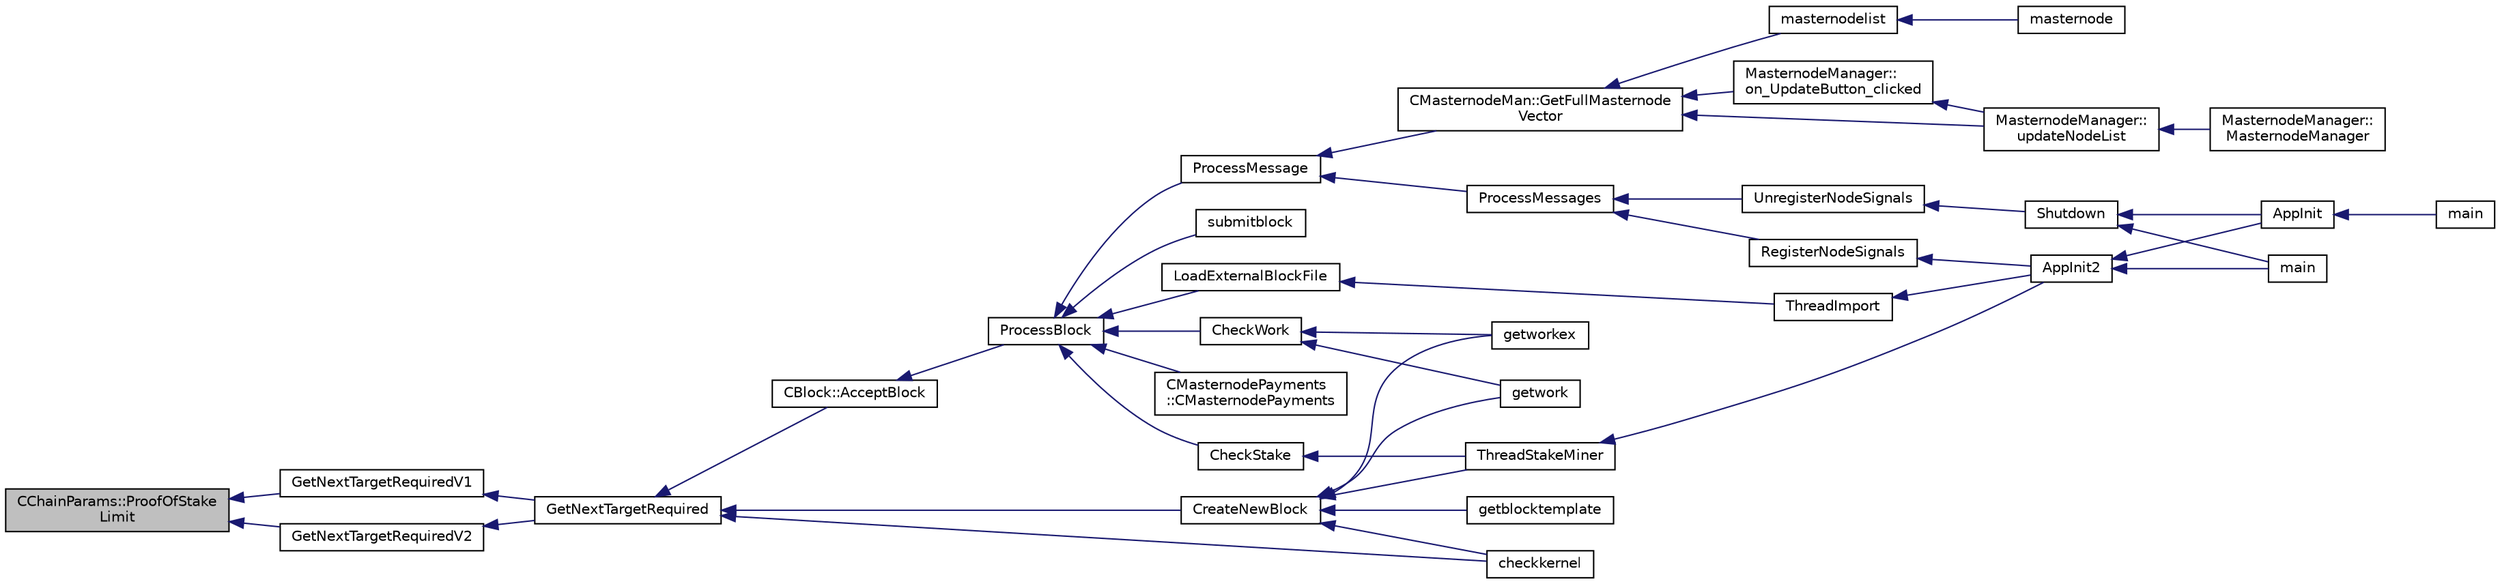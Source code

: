 digraph "CChainParams::ProofOfStakeLimit"
{
  edge [fontname="Helvetica",fontsize="10",labelfontname="Helvetica",labelfontsize="10"];
  node [fontname="Helvetica",fontsize="10",shape=record];
  rankdir="LR";
  Node1481 [label="CChainParams::ProofOfStake\lLimit",height=0.2,width=0.4,color="black", fillcolor="grey75", style="filled", fontcolor="black"];
  Node1481 -> Node1482 [dir="back",color="midnightblue",fontsize="10",style="solid",fontname="Helvetica"];
  Node1482 [label="GetNextTargetRequiredV1",height=0.2,width=0.4,color="black", fillcolor="white", style="filled",URL="$d7/d48/proofs_8h.html#a206d1c747985d51a94cdfc830357114a",tooltip="Calculate difficulty using retarget algorithm V1 by maintaining target. "];
  Node1482 -> Node1483 [dir="back",color="midnightblue",fontsize="10",style="solid",fontname="Helvetica"];
  Node1483 [label="GetNextTargetRequired",height=0.2,width=0.4,color="black", fillcolor="white", style="filled",URL="$d7/d48/proofs_8h.html#a868a58404bd61b6a82901f428d152bae",tooltip="Calculate difficulty using retarget algorithm by maintaining target. "];
  Node1483 -> Node1484 [dir="back",color="midnightblue",fontsize="10",style="solid",fontname="Helvetica"];
  Node1484 [label="CBlock::AcceptBlock",height=0.2,width=0.4,color="black", fillcolor="white", style="filled",URL="$d3/d51/class_c_block.html#a3f990a713116bd15c1f221c88b012ccf"];
  Node1484 -> Node1485 [dir="back",color="midnightblue",fontsize="10",style="solid",fontname="Helvetica"];
  Node1485 [label="ProcessBlock",height=0.2,width=0.4,color="black", fillcolor="white", style="filled",URL="$d4/dbf/main_8h.html#a7c8a7be3439bb5e1e40548a332a3cf29"];
  Node1485 -> Node1486 [dir="back",color="midnightblue",fontsize="10",style="solid",fontname="Helvetica"];
  Node1486 [label="LoadExternalBlockFile",height=0.2,width=0.4,color="black", fillcolor="white", style="filled",URL="$df/d0a/main_8cpp.html#afbdbbb5a1b376748e5460cbcf644a9af"];
  Node1486 -> Node1487 [dir="back",color="midnightblue",fontsize="10",style="solid",fontname="Helvetica"];
  Node1487 [label="ThreadImport",height=0.2,width=0.4,color="black", fillcolor="white", style="filled",URL="$d4/dbf/main_8h.html#a0189c34248cd89bbbe20d4d6045bd7c9"];
  Node1487 -> Node1488 [dir="back",color="midnightblue",fontsize="10",style="solid",fontname="Helvetica"];
  Node1488 [label="AppInit2",height=0.2,width=0.4,color="black", fillcolor="white", style="filled",URL="$d8/dc0/init_8h.html#a1a4c1bfbf6ba1db77e988b89b9cadfd3",tooltip="Initialize ion. "];
  Node1488 -> Node1489 [dir="back",color="midnightblue",fontsize="10",style="solid",fontname="Helvetica"];
  Node1489 [label="AppInit",height=0.2,width=0.4,color="black", fillcolor="white", style="filled",URL="$d4/d35/iond_8cpp.html#ac59316b767e6984e1285f0531275286b"];
  Node1489 -> Node1490 [dir="back",color="midnightblue",fontsize="10",style="solid",fontname="Helvetica"];
  Node1490 [label="main",height=0.2,width=0.4,color="black", fillcolor="white", style="filled",URL="$d4/d35/iond_8cpp.html#a0ddf1224851353fc92bfbff6f499fa97"];
  Node1488 -> Node1491 [dir="back",color="midnightblue",fontsize="10",style="solid",fontname="Helvetica"];
  Node1491 [label="main",height=0.2,width=0.4,color="black", fillcolor="white", style="filled",URL="$d5/d2d/ion_8cpp.html#a0ddf1224851353fc92bfbff6f499fa97"];
  Node1485 -> Node1492 [dir="back",color="midnightblue",fontsize="10",style="solid",fontname="Helvetica"];
  Node1492 [label="ProcessMessage",height=0.2,width=0.4,color="black", fillcolor="white", style="filled",URL="$df/d0a/main_8cpp.html#a8ba92b1a4bce3c835e887a9073d17d8e"];
  Node1492 -> Node1493 [dir="back",color="midnightblue",fontsize="10",style="solid",fontname="Helvetica"];
  Node1493 [label="ProcessMessages",height=0.2,width=0.4,color="black", fillcolor="white", style="filled",URL="$d4/dbf/main_8h.html#a196f9318f02448b85b28d612698934fd"];
  Node1493 -> Node1494 [dir="back",color="midnightblue",fontsize="10",style="solid",fontname="Helvetica"];
  Node1494 [label="RegisterNodeSignals",height=0.2,width=0.4,color="black", fillcolor="white", style="filled",URL="$d4/dbf/main_8h.html#ab02615ff65f91d69f8d786ec900baa8a",tooltip="Register with a network node to receive its signals. "];
  Node1494 -> Node1488 [dir="back",color="midnightblue",fontsize="10",style="solid",fontname="Helvetica"];
  Node1493 -> Node1495 [dir="back",color="midnightblue",fontsize="10",style="solid",fontname="Helvetica"];
  Node1495 [label="UnregisterNodeSignals",height=0.2,width=0.4,color="black", fillcolor="white", style="filled",URL="$d4/dbf/main_8h.html#a3ef0cc6e9d9d6435ee2a5569244d6ebd",tooltip="Unregister a network node. "];
  Node1495 -> Node1496 [dir="back",color="midnightblue",fontsize="10",style="solid",fontname="Helvetica"];
  Node1496 [label="Shutdown",height=0.2,width=0.4,color="black", fillcolor="white", style="filled",URL="$d8/dc0/init_8h.html#ac5f038c2b480cf9ef5e19e3eba8dbaf9"];
  Node1496 -> Node1489 [dir="back",color="midnightblue",fontsize="10",style="solid",fontname="Helvetica"];
  Node1496 -> Node1491 [dir="back",color="midnightblue",fontsize="10",style="solid",fontname="Helvetica"];
  Node1492 -> Node1497 [dir="back",color="midnightblue",fontsize="10",style="solid",fontname="Helvetica"];
  Node1497 [label="CMasternodeMan::GetFullMasternode\lVector",height=0.2,width=0.4,color="black", fillcolor="white", style="filled",URL="$dc/d6b/class_c_masternode_man.html#ab39e213a7601e1bef2eba1d5d63206f5"];
  Node1497 -> Node1498 [dir="back",color="midnightblue",fontsize="10",style="solid",fontname="Helvetica"];
  Node1498 [label="MasternodeManager::\lupdateNodeList",height=0.2,width=0.4,color="black", fillcolor="white", style="filled",URL="$d9/d70/class_masternode_manager.html#a5485a8bd6ccf673027165cc1207dfae9"];
  Node1498 -> Node1499 [dir="back",color="midnightblue",fontsize="10",style="solid",fontname="Helvetica"];
  Node1499 [label="MasternodeManager::\lMasternodeManager",height=0.2,width=0.4,color="black", fillcolor="white", style="filled",URL="$d9/d70/class_masternode_manager.html#ad18cb99065e056e6b791e2356de826bf"];
  Node1497 -> Node1500 [dir="back",color="midnightblue",fontsize="10",style="solid",fontname="Helvetica"];
  Node1500 [label="MasternodeManager::\lon_UpdateButton_clicked",height=0.2,width=0.4,color="black", fillcolor="white", style="filled",URL="$d9/d70/class_masternode_manager.html#ae8d07b4d869e3eb09fe1be445eff0430"];
  Node1500 -> Node1498 [dir="back",color="midnightblue",fontsize="10",style="solid",fontname="Helvetica"];
  Node1497 -> Node1501 [dir="back",color="midnightblue",fontsize="10",style="solid",fontname="Helvetica"];
  Node1501 [label="masternodelist",height=0.2,width=0.4,color="black", fillcolor="white", style="filled",URL="$d5/d6b/rpcstashedsend_8cpp.html#a3a7ed7e37f21eb2912afc6e776f7236c"];
  Node1501 -> Node1502 [dir="back",color="midnightblue",fontsize="10",style="solid",fontname="Helvetica"];
  Node1502 [label="masternode",height=0.2,width=0.4,color="black", fillcolor="white", style="filled",URL="$d5/d6b/rpcstashedsend_8cpp.html#a30609e443aeb47c29ed0878d16b1b5e1"];
  Node1485 -> Node1503 [dir="back",color="midnightblue",fontsize="10",style="solid",fontname="Helvetica"];
  Node1503 [label="CMasternodePayments\l::CMasternodePayments",height=0.2,width=0.4,color="black", fillcolor="white", style="filled",URL="$dc/d9a/class_c_masternode_payments.html#a4b9454f265a927528c881716e7649973"];
  Node1485 -> Node1504 [dir="back",color="midnightblue",fontsize="10",style="solid",fontname="Helvetica"];
  Node1504 [label="CheckWork",height=0.2,width=0.4,color="black", fillcolor="white", style="filled",URL="$de/d13/miner_8h.html#aadd8a05aa6d8fae1c0f4daa5e971a12a",tooltip="Check mined proof-of-work block. "];
  Node1504 -> Node1505 [dir="back",color="midnightblue",fontsize="10",style="solid",fontname="Helvetica"];
  Node1505 [label="getworkex",height=0.2,width=0.4,color="black", fillcolor="white", style="filled",URL="$d4/ddd/rpcmining_8cpp.html#aa40f86dc468a3f2ef4a3bba99e20a069"];
  Node1504 -> Node1506 [dir="back",color="midnightblue",fontsize="10",style="solid",fontname="Helvetica"];
  Node1506 [label="getwork",height=0.2,width=0.4,color="black", fillcolor="white", style="filled",URL="$d4/ddd/rpcmining_8cpp.html#a356be62c93d38267a7da9e1cb644d547"];
  Node1485 -> Node1507 [dir="back",color="midnightblue",fontsize="10",style="solid",fontname="Helvetica"];
  Node1507 [label="CheckStake",height=0.2,width=0.4,color="black", fillcolor="white", style="filled",URL="$de/d13/miner_8h.html#a68be4bcfa03b86095641eac5ca996fed",tooltip="Check mined proof-of-stake block. "];
  Node1507 -> Node1508 [dir="back",color="midnightblue",fontsize="10",style="solid",fontname="Helvetica"];
  Node1508 [label="ThreadStakeMiner",height=0.2,width=0.4,color="black", fillcolor="white", style="filled",URL="$d6/de3/miner_8cpp.html#a31faece5ef0e403969b3d3debd79b352"];
  Node1508 -> Node1488 [dir="back",color="midnightblue",fontsize="10",style="solid",fontname="Helvetica"];
  Node1485 -> Node1509 [dir="back",color="midnightblue",fontsize="10",style="solid",fontname="Helvetica"];
  Node1509 [label="submitblock",height=0.2,width=0.4,color="black", fillcolor="white", style="filled",URL="$d4/ddd/rpcmining_8cpp.html#a6fc1aa077add8cb1c74207056616134d"];
  Node1483 -> Node1510 [dir="back",color="midnightblue",fontsize="10",style="solid",fontname="Helvetica"];
  Node1510 [label="CreateNewBlock",height=0.2,width=0.4,color="black", fillcolor="white", style="filled",URL="$de/d13/miner_8h.html#aca0de7d757e027c2b08bd101c68c1549"];
  Node1510 -> Node1508 [dir="back",color="midnightblue",fontsize="10",style="solid",fontname="Helvetica"];
  Node1510 -> Node1511 [dir="back",color="midnightblue",fontsize="10",style="solid",fontname="Helvetica"];
  Node1511 [label="checkkernel",height=0.2,width=0.4,color="black", fillcolor="white", style="filled",URL="$d4/ddd/rpcmining_8cpp.html#a36ee2284a7252841b8a62a9531b6acbc"];
  Node1510 -> Node1505 [dir="back",color="midnightblue",fontsize="10",style="solid",fontname="Helvetica"];
  Node1510 -> Node1506 [dir="back",color="midnightblue",fontsize="10",style="solid",fontname="Helvetica"];
  Node1510 -> Node1512 [dir="back",color="midnightblue",fontsize="10",style="solid",fontname="Helvetica"];
  Node1512 [label="getblocktemplate",height=0.2,width=0.4,color="black", fillcolor="white", style="filled",URL="$d4/ddd/rpcmining_8cpp.html#a27347eecedd59156c914fcb5ce488f9a"];
  Node1483 -> Node1511 [dir="back",color="midnightblue",fontsize="10",style="solid",fontname="Helvetica"];
  Node1481 -> Node1513 [dir="back",color="midnightblue",fontsize="10",style="solid",fontname="Helvetica"];
  Node1513 [label="GetNextTargetRequiredV2",height=0.2,width=0.4,color="black", fillcolor="white", style="filled",URL="$d7/d48/proofs_8h.html#af2f79935ec3c4e7b1e9ab32ee4da0f06",tooltip="Calculate difficulty using retarget algorithm V2 by maintaining target. "];
  Node1513 -> Node1483 [dir="back",color="midnightblue",fontsize="10",style="solid",fontname="Helvetica"];
}
